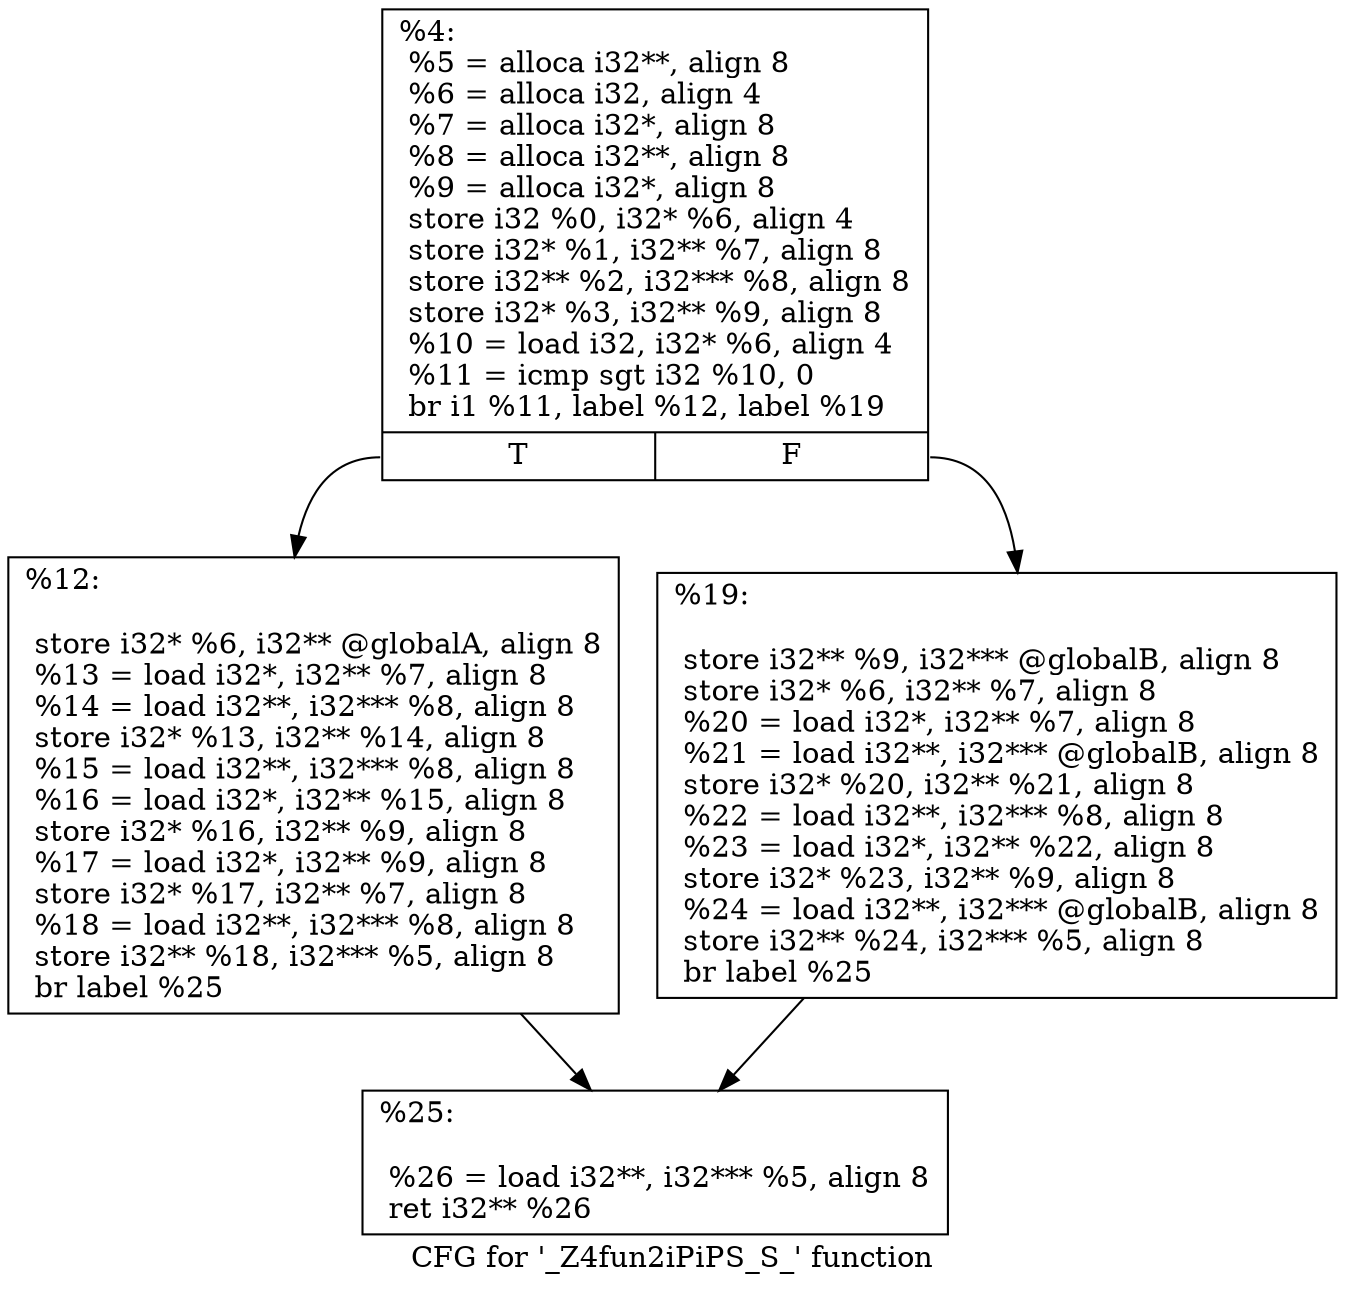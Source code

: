 digraph "CFG for '_Z4fun2iPiPS_S_' function" {
	label="CFG for '_Z4fun2iPiPS_S_' function";

	Node0x499a6b0 [shape=record,label="{%4:\l  %5 = alloca i32**, align 8\l  %6 = alloca i32, align 4\l  %7 = alloca i32*, align 8\l  %8 = alloca i32**, align 8\l  %9 = alloca i32*, align 8\l  store i32 %0, i32* %6, align 4\l  store i32* %1, i32** %7, align 8\l  store i32** %2, i32*** %8, align 8\l  store i32* %3, i32** %9, align 8\l  %10 = load i32, i32* %6, align 4\l  %11 = icmp sgt i32 %10, 0\l  br i1 %11, label %12, label %19\l|{<s0>T|<s1>F}}"];
	Node0x499a6b0:s0 -> Node0x499a740;
	Node0x499a6b0:s1 -> Node0x499ac60;
	Node0x499a740 [shape=record,label="{%12:\l\l  store i32* %6, i32** @globalA, align 8\l  %13 = load i32*, i32** %7, align 8\l  %14 = load i32**, i32*** %8, align 8\l  store i32* %13, i32** %14, align 8\l  %15 = load i32**, i32*** %8, align 8\l  %16 = load i32*, i32** %15, align 8\l  store i32* %16, i32** %9, align 8\l  %17 = load i32*, i32** %9, align 8\l  store i32* %17, i32** %7, align 8\l  %18 = load i32**, i32*** %8, align 8\l  store i32** %18, i32*** %5, align 8\l  br label %25\l}"];
	Node0x499a740 -> Node0x499b2d0;
	Node0x499ac60 [shape=record,label="{%19:\l\l  store i32** %9, i32*** @globalB, align 8\l  store i32* %6, i32** %7, align 8\l  %20 = load i32*, i32** %7, align 8\l  %21 = load i32**, i32*** @globalB, align 8\l  store i32* %20, i32** %21, align 8\l  %22 = load i32**, i32*** %8, align 8\l  %23 = load i32*, i32** %22, align 8\l  store i32* %23, i32** %9, align 8\l  %24 = load i32**, i32*** @globalB, align 8\l  store i32** %24, i32*** %5, align 8\l  br label %25\l}"];
	Node0x499ac60 -> Node0x499b2d0;
	Node0x499b2d0 [shape=record,label="{%25:\l\l  %26 = load i32**, i32*** %5, align 8\l  ret i32** %26\l}"];
}
